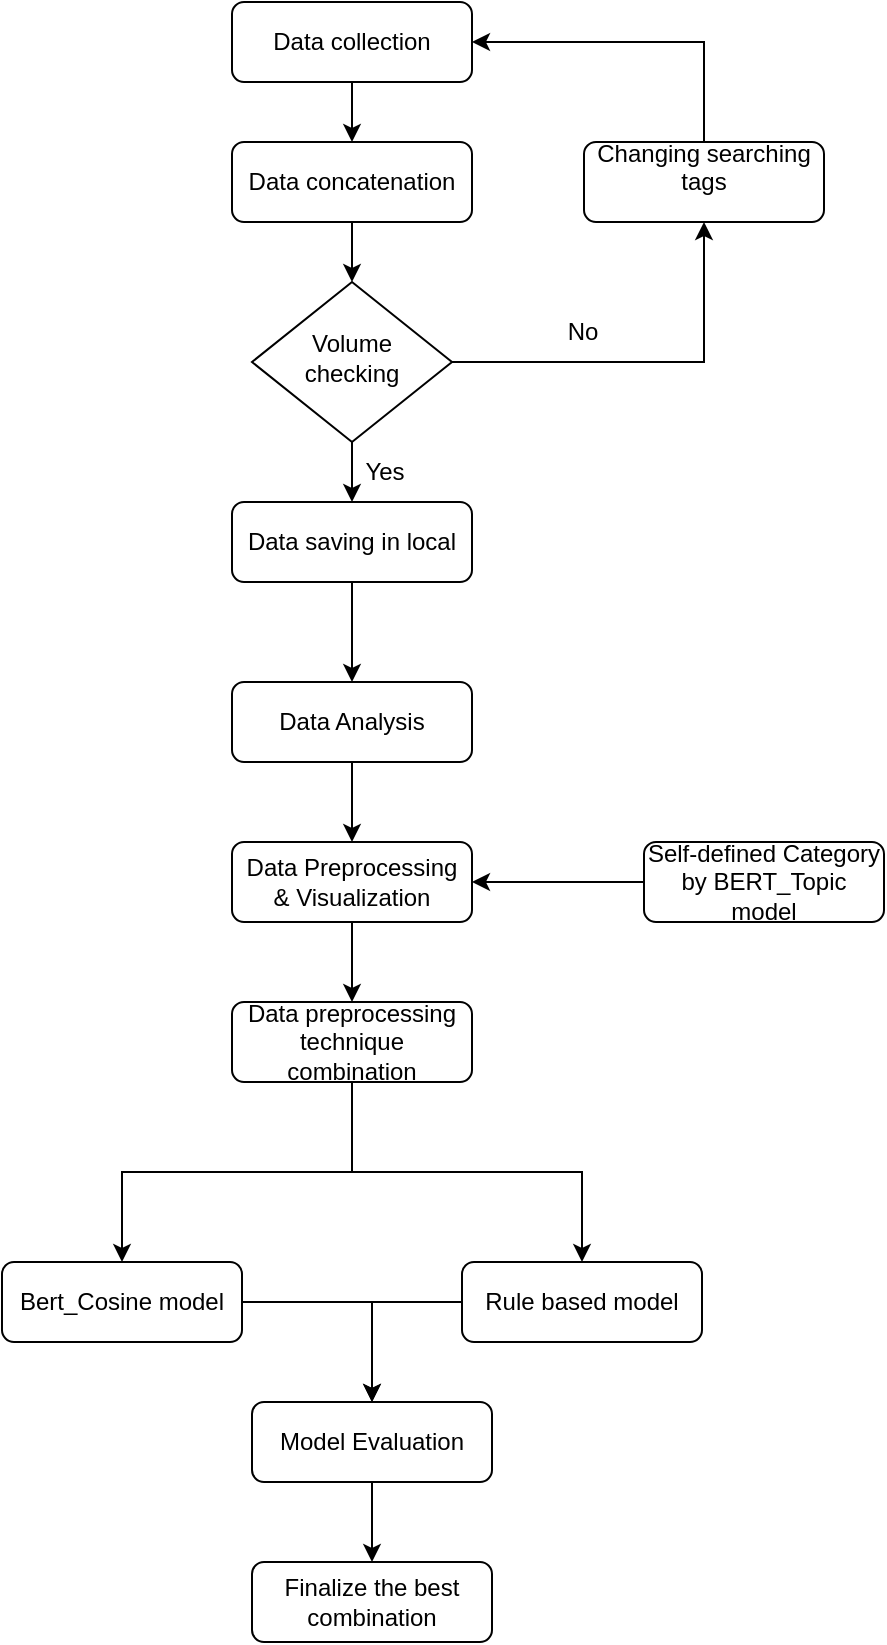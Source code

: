 <mxfile version="26.2.13">
  <diagram id="C5RBs43oDa-KdzZeNtuy" name="Page-1">
    <mxGraphModel dx="1861" dy="1952" grid="1" gridSize="10" guides="1" tooltips="1" connect="1" arrows="1" fold="1" page="1" pageScale="1" pageWidth="827" pageHeight="1169" math="0" shadow="0">
      <root>
        <mxCell id="WIyWlLk6GJQsqaUBKTNV-0" />
        <mxCell id="WIyWlLk6GJQsqaUBKTNV-1" parent="WIyWlLk6GJQsqaUBKTNV-0" />
        <mxCell id="chGTkxx_BAiU1FdZuimX-8" style="edgeStyle=orthogonalEdgeStyle;rounded=0;orthogonalLoop=1;jettySize=auto;html=1;exitX=0.5;exitY=1;exitDx=0;exitDy=0;entryX=0.5;entryY=0;entryDx=0;entryDy=0;" edge="1" parent="WIyWlLk6GJQsqaUBKTNV-1" source="WIyWlLk6GJQsqaUBKTNV-3" target="WIyWlLk6GJQsqaUBKTNV-7">
          <mxGeometry relative="1" as="geometry" />
        </mxCell>
        <mxCell id="WIyWlLk6GJQsqaUBKTNV-3" value="Data collection" style="rounded=1;whiteSpace=wrap;html=1;fontSize=12;glass=0;strokeWidth=1;shadow=0;" parent="WIyWlLk6GJQsqaUBKTNV-1" vertex="1">
          <mxGeometry x="294" y="-90" width="120" height="40" as="geometry" />
        </mxCell>
        <mxCell id="chGTkxx_BAiU1FdZuimX-9" style="edgeStyle=orthogonalEdgeStyle;rounded=0;orthogonalLoop=1;jettySize=auto;html=1;exitX=0.5;exitY=1;exitDx=0;exitDy=0;entryX=0.5;entryY=0;entryDx=0;entryDy=0;" edge="1" parent="WIyWlLk6GJQsqaUBKTNV-1" source="WIyWlLk6GJQsqaUBKTNV-7" target="chGTkxx_BAiU1FdZuimX-5">
          <mxGeometry relative="1" as="geometry" />
        </mxCell>
        <mxCell id="WIyWlLk6GJQsqaUBKTNV-7" value="Data concatenation" style="rounded=1;whiteSpace=wrap;html=1;fontSize=12;glass=0;strokeWidth=1;shadow=0;" parent="WIyWlLk6GJQsqaUBKTNV-1" vertex="1">
          <mxGeometry x="294" y="-20" width="120" height="40" as="geometry" />
        </mxCell>
        <mxCell id="chGTkxx_BAiU1FdZuimX-25" style="edgeStyle=orthogonalEdgeStyle;rounded=0;orthogonalLoop=1;jettySize=auto;html=1;exitX=0.5;exitY=1;exitDx=0;exitDy=0;entryX=0.5;entryY=0;entryDx=0;entryDy=0;" edge="1" parent="WIyWlLk6GJQsqaUBKTNV-1" source="WIyWlLk6GJQsqaUBKTNV-12" target="chGTkxx_BAiU1FdZuimX-21">
          <mxGeometry relative="1" as="geometry" />
        </mxCell>
        <mxCell id="WIyWlLk6GJQsqaUBKTNV-12" value="Data saving in local" style="rounded=1;whiteSpace=wrap;html=1;fontSize=12;glass=0;strokeWidth=1;shadow=0;" parent="WIyWlLk6GJQsqaUBKTNV-1" vertex="1">
          <mxGeometry x="294" y="160" width="120" height="40" as="geometry" />
        </mxCell>
        <mxCell id="chGTkxx_BAiU1FdZuimX-16" style="edgeStyle=orthogonalEdgeStyle;rounded=0;orthogonalLoop=1;jettySize=auto;html=1;exitX=0.5;exitY=1;exitDx=0;exitDy=0;entryX=0.5;entryY=0;entryDx=0;entryDy=0;" edge="1" parent="WIyWlLk6GJQsqaUBKTNV-1" source="chGTkxx_BAiU1FdZuimX-5" target="WIyWlLk6GJQsqaUBKTNV-12">
          <mxGeometry relative="1" as="geometry" />
        </mxCell>
        <mxCell id="chGTkxx_BAiU1FdZuimX-19" style="edgeStyle=orthogonalEdgeStyle;rounded=0;orthogonalLoop=1;jettySize=auto;html=1;entryX=0.5;entryY=1;entryDx=0;entryDy=0;" edge="1" parent="WIyWlLk6GJQsqaUBKTNV-1" source="chGTkxx_BAiU1FdZuimX-5" target="chGTkxx_BAiU1FdZuimX-18">
          <mxGeometry relative="1" as="geometry" />
        </mxCell>
        <mxCell id="chGTkxx_BAiU1FdZuimX-5" value="Volume checking" style="rhombus;whiteSpace=wrap;html=1;shadow=0;fontFamily=Helvetica;fontSize=12;align=center;strokeWidth=1;spacing=6;spacingTop=-4;" vertex="1" parent="WIyWlLk6GJQsqaUBKTNV-1">
          <mxGeometry x="304" y="50" width="100" height="80" as="geometry" />
        </mxCell>
        <mxCell id="chGTkxx_BAiU1FdZuimX-20" style="edgeStyle=orthogonalEdgeStyle;rounded=0;orthogonalLoop=1;jettySize=auto;html=1;entryX=1;entryY=0.5;entryDx=0;entryDy=0;" edge="1" parent="WIyWlLk6GJQsqaUBKTNV-1" source="chGTkxx_BAiU1FdZuimX-18" target="WIyWlLk6GJQsqaUBKTNV-3">
          <mxGeometry relative="1" as="geometry">
            <Array as="points">
              <mxPoint x="530" y="-70" />
            </Array>
          </mxGeometry>
        </mxCell>
        <mxCell id="chGTkxx_BAiU1FdZuimX-18" value="Changing searching tags&lt;div&gt;&lt;br&gt;&lt;/div&gt;" style="rounded=1;whiteSpace=wrap;html=1;fontSize=12;glass=0;strokeWidth=1;shadow=0;" vertex="1" parent="WIyWlLk6GJQsqaUBKTNV-1">
          <mxGeometry x="470" y="-20" width="120" height="40" as="geometry" />
        </mxCell>
        <mxCell id="chGTkxx_BAiU1FdZuimX-26" style="edgeStyle=orthogonalEdgeStyle;rounded=0;orthogonalLoop=1;jettySize=auto;html=1;exitX=0.5;exitY=1;exitDx=0;exitDy=0;entryX=0.5;entryY=0;entryDx=0;entryDy=0;" edge="1" parent="WIyWlLk6GJQsqaUBKTNV-1" source="chGTkxx_BAiU1FdZuimX-21" target="chGTkxx_BAiU1FdZuimX-22">
          <mxGeometry relative="1" as="geometry" />
        </mxCell>
        <mxCell id="chGTkxx_BAiU1FdZuimX-21" value="Data Analysis" style="rounded=1;whiteSpace=wrap;html=1;fontSize=12;glass=0;strokeWidth=1;shadow=0;" vertex="1" parent="WIyWlLk6GJQsqaUBKTNV-1">
          <mxGeometry x="294" y="250" width="120" height="40" as="geometry" />
        </mxCell>
        <mxCell id="chGTkxx_BAiU1FdZuimX-38" value="" style="edgeStyle=orthogonalEdgeStyle;rounded=0;orthogonalLoop=1;jettySize=auto;html=1;" edge="1" parent="WIyWlLk6GJQsqaUBKTNV-1" source="chGTkxx_BAiU1FdZuimX-22" target="chGTkxx_BAiU1FdZuimX-37">
          <mxGeometry relative="1" as="geometry" />
        </mxCell>
        <mxCell id="chGTkxx_BAiU1FdZuimX-22" value="Data Preprocessing&lt;div&gt;&amp;amp; Visualization&lt;/div&gt;" style="rounded=1;whiteSpace=wrap;html=1;fontSize=12;glass=0;strokeWidth=1;shadow=0;" vertex="1" parent="WIyWlLk6GJQsqaUBKTNV-1">
          <mxGeometry x="294" y="330" width="120" height="40" as="geometry" />
        </mxCell>
        <mxCell id="chGTkxx_BAiU1FdZuimX-34" style="edgeStyle=orthogonalEdgeStyle;rounded=0;orthogonalLoop=1;jettySize=auto;html=1;entryX=0.5;entryY=0;entryDx=0;entryDy=0;" edge="1" parent="WIyWlLk6GJQsqaUBKTNV-1" source="chGTkxx_BAiU1FdZuimX-23" target="chGTkxx_BAiU1FdZuimX-33">
          <mxGeometry relative="1" as="geometry" />
        </mxCell>
        <mxCell id="chGTkxx_BAiU1FdZuimX-23" value="Bert_Cosine model" style="rounded=1;whiteSpace=wrap;html=1;fontSize=12;glass=0;strokeWidth=1;shadow=0;" vertex="1" parent="WIyWlLk6GJQsqaUBKTNV-1">
          <mxGeometry x="179" y="540" width="120" height="40" as="geometry" />
        </mxCell>
        <mxCell id="chGTkxx_BAiU1FdZuimX-36" style="edgeStyle=orthogonalEdgeStyle;rounded=0;orthogonalLoop=1;jettySize=auto;html=1;exitX=0;exitY=0.5;exitDx=0;exitDy=0;" edge="1" parent="WIyWlLk6GJQsqaUBKTNV-1" source="chGTkxx_BAiU1FdZuimX-24" target="chGTkxx_BAiU1FdZuimX-33">
          <mxGeometry relative="1" as="geometry" />
        </mxCell>
        <mxCell id="chGTkxx_BAiU1FdZuimX-24" value="Rule based model" style="rounded=1;whiteSpace=wrap;html=1;fontSize=12;glass=0;strokeWidth=1;shadow=0;" vertex="1" parent="WIyWlLk6GJQsqaUBKTNV-1">
          <mxGeometry x="409" y="540" width="120" height="40" as="geometry" />
        </mxCell>
        <mxCell id="chGTkxx_BAiU1FdZuimX-32" value="" style="edgeStyle=orthogonalEdgeStyle;rounded=0;orthogonalLoop=1;jettySize=auto;html=1;" edge="1" parent="WIyWlLk6GJQsqaUBKTNV-1" source="chGTkxx_BAiU1FdZuimX-29" target="chGTkxx_BAiU1FdZuimX-22">
          <mxGeometry relative="1" as="geometry" />
        </mxCell>
        <mxCell id="chGTkxx_BAiU1FdZuimX-29" value="Self-defined Category&lt;div&gt;by BERT_Topic model&lt;/div&gt;" style="rounded=1;whiteSpace=wrap;html=1;fontSize=12;glass=0;strokeWidth=1;shadow=0;" vertex="1" parent="WIyWlLk6GJQsqaUBKTNV-1">
          <mxGeometry x="500" y="330" width="120" height="40" as="geometry" />
        </mxCell>
        <mxCell id="chGTkxx_BAiU1FdZuimX-42" value="" style="edgeStyle=orthogonalEdgeStyle;rounded=0;orthogonalLoop=1;jettySize=auto;html=1;" edge="1" parent="WIyWlLk6GJQsqaUBKTNV-1" source="chGTkxx_BAiU1FdZuimX-33" target="chGTkxx_BAiU1FdZuimX-41">
          <mxGeometry relative="1" as="geometry" />
        </mxCell>
        <mxCell id="chGTkxx_BAiU1FdZuimX-33" value="Model Evaluation" style="rounded=1;whiteSpace=wrap;html=1;fontSize=12;glass=0;strokeWidth=1;shadow=0;" vertex="1" parent="WIyWlLk6GJQsqaUBKTNV-1">
          <mxGeometry x="304" y="610" width="120" height="40" as="geometry" />
        </mxCell>
        <mxCell id="chGTkxx_BAiU1FdZuimX-39" style="edgeStyle=orthogonalEdgeStyle;rounded=0;orthogonalLoop=1;jettySize=auto;html=1;entryX=0.5;entryY=0;entryDx=0;entryDy=0;" edge="1" parent="WIyWlLk6GJQsqaUBKTNV-1" source="chGTkxx_BAiU1FdZuimX-37" target="chGTkxx_BAiU1FdZuimX-23">
          <mxGeometry relative="1" as="geometry" />
        </mxCell>
        <mxCell id="chGTkxx_BAiU1FdZuimX-40" style="edgeStyle=orthogonalEdgeStyle;rounded=0;orthogonalLoop=1;jettySize=auto;html=1;exitX=0.5;exitY=1;exitDx=0;exitDy=0;entryX=0.5;entryY=0;entryDx=0;entryDy=0;" edge="1" parent="WIyWlLk6GJQsqaUBKTNV-1" source="chGTkxx_BAiU1FdZuimX-37" target="chGTkxx_BAiU1FdZuimX-24">
          <mxGeometry relative="1" as="geometry" />
        </mxCell>
        <mxCell id="chGTkxx_BAiU1FdZuimX-37" value="Data preprocessing technique combination" style="rounded=1;whiteSpace=wrap;html=1;fontSize=12;glass=0;strokeWidth=1;shadow=0;" vertex="1" parent="WIyWlLk6GJQsqaUBKTNV-1">
          <mxGeometry x="294" y="410" width="120" height="40" as="geometry" />
        </mxCell>
        <mxCell id="chGTkxx_BAiU1FdZuimX-41" value="Finalize the best combination" style="rounded=1;whiteSpace=wrap;html=1;fontSize=12;glass=0;strokeWidth=1;shadow=0;" vertex="1" parent="WIyWlLk6GJQsqaUBKTNV-1">
          <mxGeometry x="304" y="690" width="120" height="40" as="geometry" />
        </mxCell>
        <mxCell id="chGTkxx_BAiU1FdZuimX-43" value="No" style="text;html=1;align=center;verticalAlign=middle;resizable=0;points=[];autosize=1;strokeColor=none;fillColor=none;" vertex="1" parent="WIyWlLk6GJQsqaUBKTNV-1">
          <mxGeometry x="449" y="60" width="40" height="30" as="geometry" />
        </mxCell>
        <mxCell id="chGTkxx_BAiU1FdZuimX-44" value="Yes" style="text;html=1;align=center;verticalAlign=middle;resizable=0;points=[];autosize=1;strokeColor=none;fillColor=none;" vertex="1" parent="WIyWlLk6GJQsqaUBKTNV-1">
          <mxGeometry x="350" y="130" width="40" height="30" as="geometry" />
        </mxCell>
      </root>
    </mxGraphModel>
  </diagram>
</mxfile>
